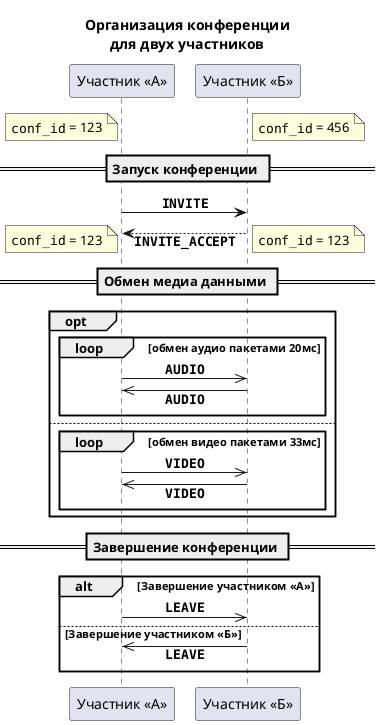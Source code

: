 @startuml conf-2
skinparam sequenceMessageAlign center
skinparam responseMessageBelowArrow true

title Организация конференции\nдля двух участников

participant "Участник <<А>>" as A
participant "Участник <<Б>>" as B

note left of A: ""conf_id"" = 123
/ note right of B: ""conf_id"" = 456

== Запуск конференции ==

A -> B: <b>""INVITE""
A <-- B: <b>""INVITE_ACCEPT""
note left: ""conf_id"" = 123
note right: ""conf_id"" = 123

== Обмен медиа данными ==

opt

loop обмен аудио пакетами 20мс
A ->> B: <b>""AUDIO""
A <<- B: <b>""AUDIO""
end

else

loop обмен видео пакетами 33мс
A ->> B: <b>""VIDEO""
A <<- B: <b>""VIDEO""
end

end

== Завершение конференции ==

alt Завершение участником <<А>>
  A ->> B: <b>""LEAVE""
else Завершение участником <<Б>>
  A <<- B: <b>""LEAVE""
end

@enduml
